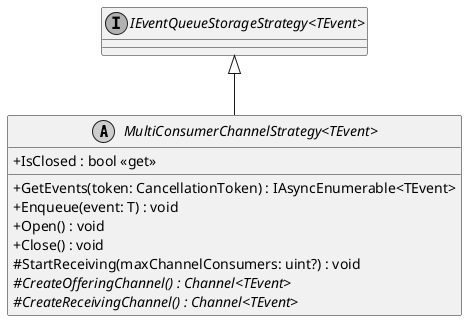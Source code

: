 @startuml
skinparam monochrome true
skinparam classAttributeIconSize 0
!startsub default
abstract class "MultiConsumerChannelStrategy<TEvent>" {
    + IsClosed : bool <<get>>
    
    + GetEvents(token: CancellationToken) : IAsyncEnumerable<TEvent>
    + Enqueue(event: T) : void
    + Open() : void
    + Close() : void
    # StartReceiving(maxChannelConsumers: uint?) : void
    # {abstract} CreateOfferingChannel() : Channel<TEvent>
    # {abstract} CreateReceivingChannel() : Channel<TEvent>
}
interface "IEventQueueStorageStrategy<TEvent>"
"IEventQueueStorageStrategy<TEvent>" <|-- "MultiConsumerChannelStrategy<TEvent>"
!endsub
@enduml
